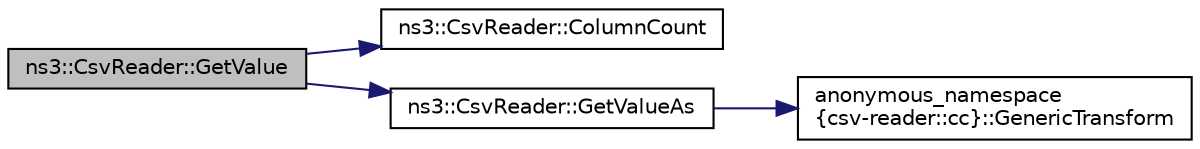 digraph "ns3::CsvReader::GetValue"
{
 // LATEX_PDF_SIZE
  edge [fontname="Helvetica",fontsize="10",labelfontname="Helvetica",labelfontsize="10"];
  node [fontname="Helvetica",fontsize="10",shape=record];
  rankdir="LR";
  Node1 [label="ns3::CsvReader::GetValue",height=0.2,width=0.4,color="black", fillcolor="grey75", style="filled", fontcolor="black",tooltip="Attempt to convert from the string data in the specified column to the specified data type."];
  Node1 -> Node2 [color="midnightblue",fontsize="10",style="solid",fontname="Helvetica"];
  Node2 [label="ns3::CsvReader::ColumnCount",height=0.2,width=0.4,color="black", fillcolor="white", style="filled",URL="$classns3_1_1_csv_reader.html#a63c3054fd1e3e1ebeb80c290c6d88e8d",tooltip="Returns the number of columns in the csv data."];
  Node1 -> Node3 [color="midnightblue",fontsize="10",style="solid",fontname="Helvetica"];
  Node3 [label="ns3::CsvReader::GetValueAs",height=0.2,width=0.4,color="black", fillcolor="white", style="filled",URL="$classns3_1_1_csv_reader.html#ad45f76b2bd2025d9c8633251134e3b1e",tooltip="Attempt to convert from the string data stored at the specified column index into the specified type."];
  Node3 -> Node4 [color="midnightblue",fontsize="10",style="solid",fontname="Helvetica"];
  Node4 [label="anonymous_namespace\l\{csv-reader::cc\}::GenericTransform",height=0.2,width=0.4,color="black", fillcolor="white", style="filled",URL="$namespaceanonymous__namespace_02csv-reader_8cc_03.html#a314b39693d2fd57ddec27b9ee0e4d39e",tooltip="Convert a string into another type."];
}

